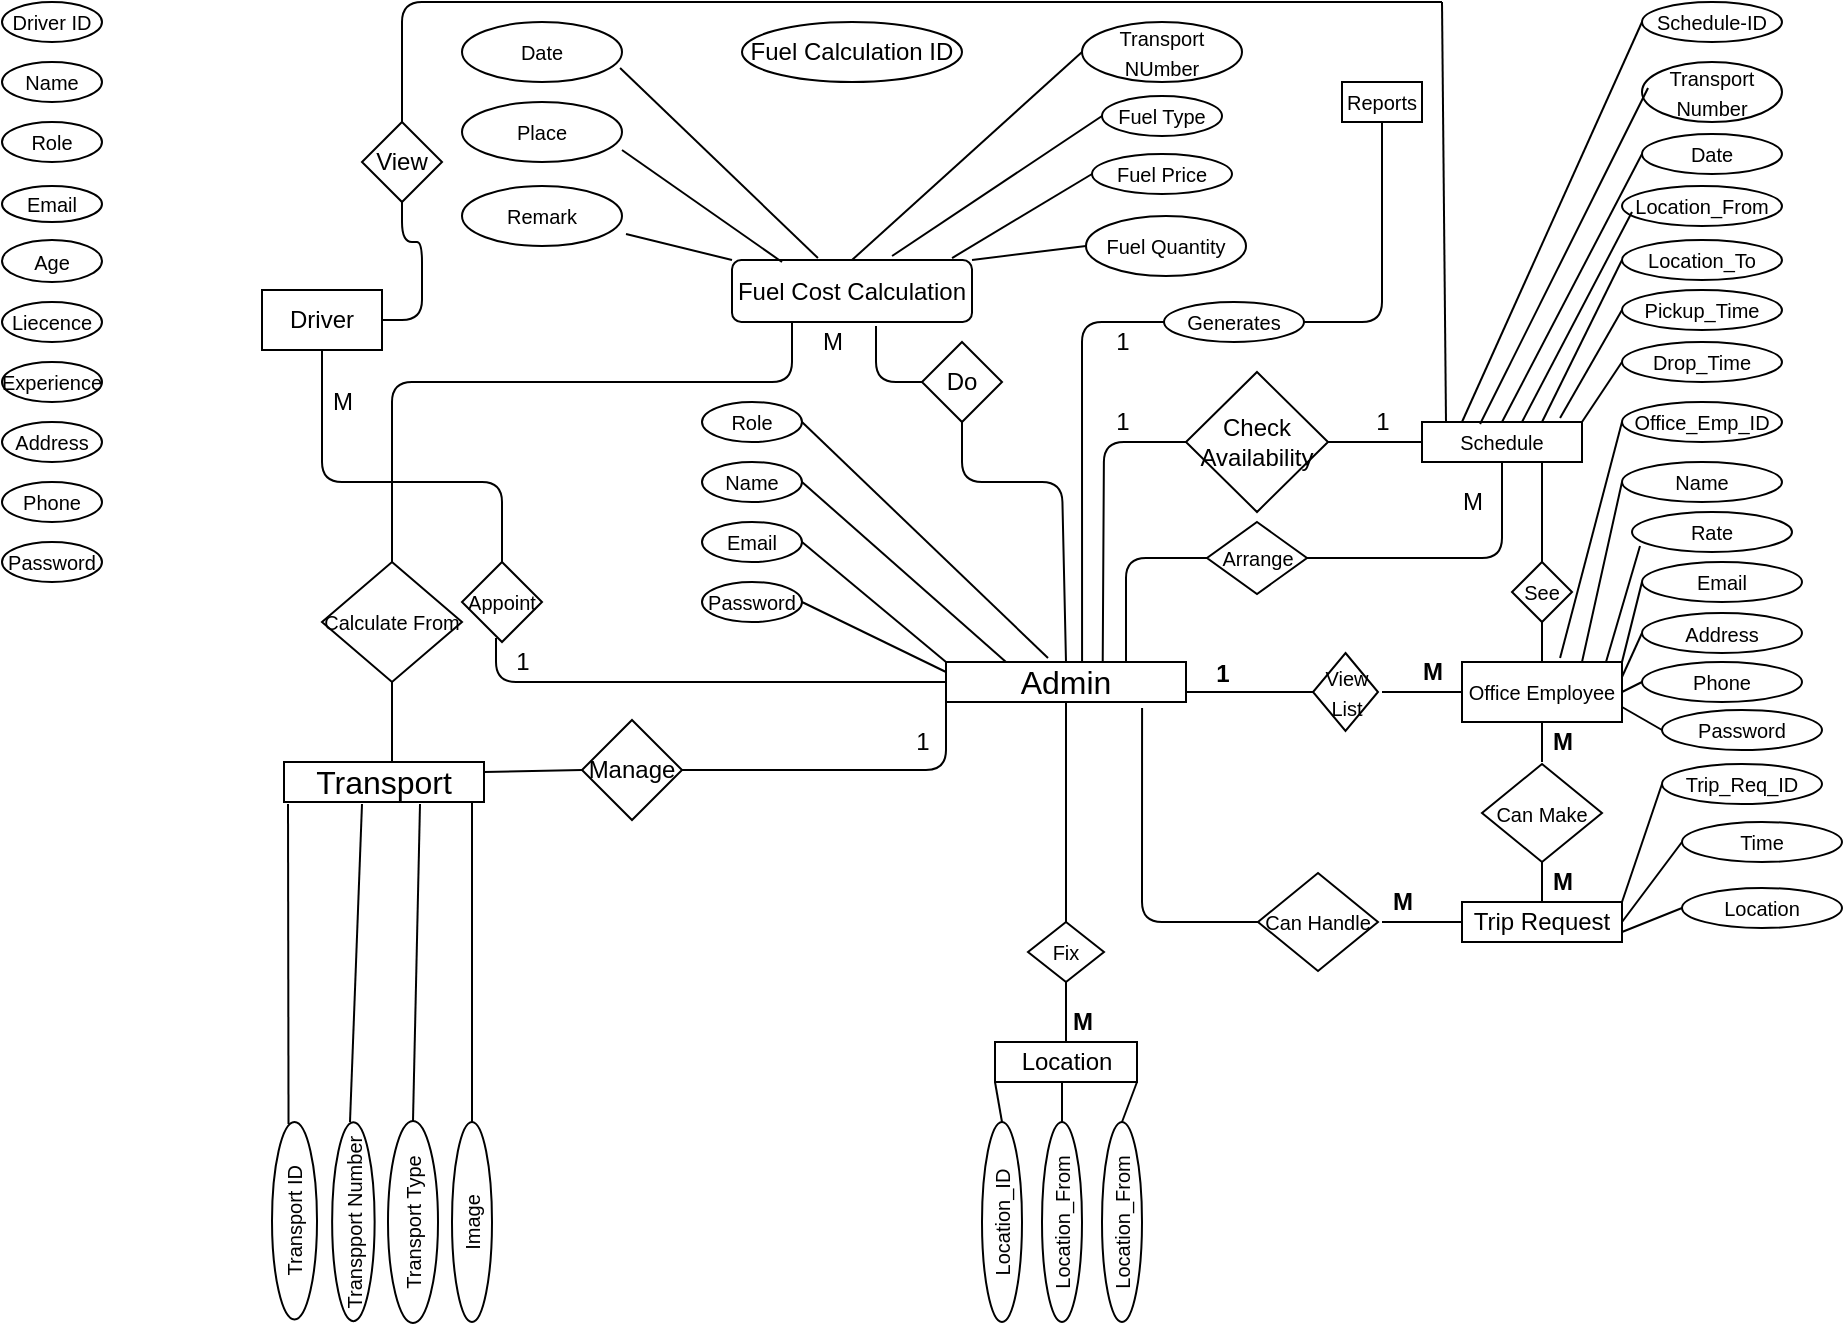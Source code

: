 <mxfile version="15.3.3" type="github">
  <diagram id="WUtvsR8JQNHbGCfWxzJ2" name="Page-1">
    <mxGraphModel dx="868" dy="393" grid="1" gridSize="10" guides="1" tooltips="1" connect="1" arrows="1" fold="1" page="1" pageScale="1" pageWidth="1169" pageHeight="827" math="0" shadow="0">
      <root>
        <mxCell id="0" />
        <mxCell id="1" parent="0" />
        <mxCell id="knASVPoed2hm8nHkAF8M-1" value="" style="endArrow=none;html=1;startSize=14;endSize=14;sourcePerimeterSpacing=8;targetPerimeterSpacing=8;exitX=0.5;exitY=0;exitDx=0;exitDy=0;" edge="1" parent="1" source="knASVPoed2hm8nHkAF8M-6">
          <mxGeometry width="50" height="50" relative="1" as="geometry">
            <mxPoint x="270" y="40" as="sourcePoint" />
            <mxPoint x="790" y="40" as="targetPoint" />
            <Array as="points">
              <mxPoint x="270" y="40" />
            </Array>
          </mxGeometry>
        </mxCell>
        <mxCell id="knASVPoed2hm8nHkAF8M-6" value="View" style="rhombus;whiteSpace=wrap;html=1;hachureGap=4;pointerEvents=0;" vertex="1" parent="1">
          <mxGeometry x="250" y="100" width="40" height="40" as="geometry" />
        </mxCell>
        <mxCell id="knASVPoed2hm8nHkAF8M-9" value="Driver" style="rounded=0;whiteSpace=wrap;html=1;hachureGap=4;pointerEvents=0;" vertex="1" parent="1">
          <mxGeometry x="200" y="184" width="60" height="30" as="geometry" />
        </mxCell>
        <mxCell id="knASVPoed2hm8nHkAF8M-11" value="&lt;font style=&quot;font-size: 10px&quot;&gt;Driver ID&lt;/font&gt;" style="ellipse;whiteSpace=wrap;html=1;hachureGap=4;pointerEvents=0;" vertex="1" parent="1">
          <mxGeometry x="70" y="40" width="50" height="20" as="geometry" />
        </mxCell>
        <mxCell id="knASVPoed2hm8nHkAF8M-12" value="&lt;font style=&quot;font-size: 10px&quot;&gt;Name&lt;/font&gt;" style="ellipse;whiteSpace=wrap;html=1;hachureGap=4;pointerEvents=0;" vertex="1" parent="1">
          <mxGeometry x="70" y="70" width="50" height="20" as="geometry" />
        </mxCell>
        <mxCell id="knASVPoed2hm8nHkAF8M-13" value="&lt;font style=&quot;font-size: 10px&quot;&gt;Role&lt;/font&gt;" style="ellipse;whiteSpace=wrap;html=1;hachureGap=4;pointerEvents=0;" vertex="1" parent="1">
          <mxGeometry x="420" y="240" width="50" height="20" as="geometry" />
        </mxCell>
        <mxCell id="knASVPoed2hm8nHkAF8M-14" value="&lt;font style=&quot;font-size: 10px&quot;&gt;Age&lt;/font&gt;" style="ellipse;whiteSpace=wrap;html=1;hachureGap=4;pointerEvents=0;" vertex="1" parent="1">
          <mxGeometry x="70" y="159" width="50" height="21" as="geometry" />
        </mxCell>
        <mxCell id="knASVPoed2hm8nHkAF8M-15" value="&lt;font style=&quot;font-size: 10px&quot;&gt;Email&lt;/font&gt;" style="ellipse;whiteSpace=wrap;html=1;hachureGap=4;pointerEvents=0;" vertex="1" parent="1">
          <mxGeometry x="70" y="132" width="50" height="18" as="geometry" />
        </mxCell>
        <mxCell id="knASVPoed2hm8nHkAF8M-16" value="&lt;font style=&quot;font-size: 10px&quot;&gt;Liecence&lt;/font&gt;" style="ellipse;whiteSpace=wrap;html=1;hachureGap=4;pointerEvents=0;" vertex="1" parent="1">
          <mxGeometry x="70" y="190" width="50" height="20" as="geometry" />
        </mxCell>
        <mxCell id="knASVPoed2hm8nHkAF8M-17" value="&lt;font style=&quot;font-size: 10px&quot;&gt;Experience&lt;/font&gt;" style="ellipse;whiteSpace=wrap;html=1;hachureGap=4;pointerEvents=0;" vertex="1" parent="1">
          <mxGeometry x="70" y="220" width="50" height="20" as="geometry" />
        </mxCell>
        <mxCell id="knASVPoed2hm8nHkAF8M-18" value="&lt;font style=&quot;font-size: 10px&quot;&gt;Address&lt;/font&gt;" style="ellipse;whiteSpace=wrap;html=1;hachureGap=4;pointerEvents=0;" vertex="1" parent="1">
          <mxGeometry x="70" y="250" width="50" height="20" as="geometry" />
        </mxCell>
        <mxCell id="knASVPoed2hm8nHkAF8M-19" value="&lt;font style=&quot;font-size: 10px&quot;&gt;Phone&lt;/font&gt;" style="ellipse;whiteSpace=wrap;html=1;hachureGap=4;pointerEvents=0;" vertex="1" parent="1">
          <mxGeometry x="70" y="280" width="50" height="20" as="geometry" />
        </mxCell>
        <mxCell id="knASVPoed2hm8nHkAF8M-20" value="&lt;font style=&quot;font-size: 10px&quot;&gt;Password&lt;/font&gt;" style="ellipse;whiteSpace=wrap;html=1;hachureGap=4;pointerEvents=0;" vertex="1" parent="1">
          <mxGeometry x="70" y="310" width="50" height="20" as="geometry" />
        </mxCell>
        <mxCell id="knASVPoed2hm8nHkAF8M-32" value="&lt;font style=&quot;font-size: 10px&quot;&gt;Appoint&lt;/font&gt;" style="rhombus;whiteSpace=wrap;html=1;hachureGap=4;pointerEvents=0;" vertex="1" parent="1">
          <mxGeometry x="300" y="320" width="40" height="40" as="geometry" />
        </mxCell>
        <mxCell id="knASVPoed2hm8nHkAF8M-34" value="Fuel Cost Calculation" style="rounded=1;whiteSpace=wrap;html=1;hachureGap=4;pointerEvents=0;" vertex="1" parent="1">
          <mxGeometry x="435" y="169" width="120" height="31" as="geometry" />
        </mxCell>
        <mxCell id="knASVPoed2hm8nHkAF8M-37" value="M" style="text;html=1;align=center;verticalAlign=middle;resizable=0;points=[];autosize=1;strokeColor=none;fillColor=none;" vertex="1" parent="1">
          <mxGeometry x="225" y="230" width="30" height="20" as="geometry" />
        </mxCell>
        <mxCell id="knASVPoed2hm8nHkAF8M-41" value="&lt;font style=&quot;font-size: 10px&quot;&gt;Fuel Type&lt;/font&gt;" style="ellipse;whiteSpace=wrap;html=1;hachureGap=4;pointerEvents=0;" vertex="1" parent="1">
          <mxGeometry x="620" y="87" width="60" height="20" as="geometry" />
        </mxCell>
        <mxCell id="knASVPoed2hm8nHkAF8M-42" value="&lt;font style=&quot;font-size: 10px&quot;&gt;Transport NUmber&lt;/font&gt;" style="ellipse;whiteSpace=wrap;html=1;hachureGap=4;pointerEvents=0;" vertex="1" parent="1">
          <mxGeometry x="610" y="50" width="80" height="30" as="geometry" />
        </mxCell>
        <mxCell id="knASVPoed2hm8nHkAF8M-46" value="Fuel Calculation ID" style="ellipse;whiteSpace=wrap;html=1;hachureGap=4;pointerEvents=0;" vertex="1" parent="1">
          <mxGeometry x="440" y="50" width="110" height="30" as="geometry" />
        </mxCell>
        <mxCell id="knASVPoed2hm8nHkAF8M-39" value="&lt;font style=&quot;font-size: 10px&quot;&gt;Fuel Quantity&lt;/font&gt;" style="ellipse;whiteSpace=wrap;html=1;hachureGap=4;pointerEvents=0;" vertex="1" parent="1">
          <mxGeometry x="612" y="147" width="80" height="30" as="geometry" />
        </mxCell>
        <mxCell id="knASVPoed2hm8nHkAF8M-40" value="&lt;font style=&quot;font-size: 10px&quot;&gt;Fuel Price&lt;/font&gt;" style="ellipse;whiteSpace=wrap;html=1;hachureGap=4;pointerEvents=0;" vertex="1" parent="1">
          <mxGeometry x="615" y="116" width="70" height="20" as="geometry" />
        </mxCell>
        <mxCell id="knASVPoed2hm8nHkAF8M-53" value="&lt;font style=&quot;font-size: 10px&quot;&gt;Date&lt;/font&gt;" style="ellipse;whiteSpace=wrap;html=1;hachureGap=4;pointerEvents=0;" vertex="1" parent="1">
          <mxGeometry x="300" y="50" width="80" height="30" as="geometry" />
        </mxCell>
        <mxCell id="knASVPoed2hm8nHkAF8M-54" value="&lt;font style=&quot;font-size: 10px&quot;&gt;Place&lt;/font&gt;" style="ellipse;whiteSpace=wrap;html=1;hachureGap=4;pointerEvents=0;" vertex="1" parent="1">
          <mxGeometry x="300" y="90" width="80" height="30" as="geometry" />
        </mxCell>
        <mxCell id="knASVPoed2hm8nHkAF8M-55" value="&lt;font style=&quot;font-size: 10px&quot;&gt;Remark&lt;/font&gt;" style="ellipse;whiteSpace=wrap;html=1;hachureGap=4;pointerEvents=0;" vertex="1" parent="1">
          <mxGeometry x="300" y="132" width="80" height="30" as="geometry" />
        </mxCell>
        <mxCell id="knASVPoed2hm8nHkAF8M-60" value="&lt;font style=&quot;font-size: 10px&quot;&gt;Calculate From&lt;/font&gt;" style="rhombus;whiteSpace=wrap;html=1;hachureGap=4;pointerEvents=0;" vertex="1" parent="1">
          <mxGeometry x="230" y="320" width="70" height="60" as="geometry" />
        </mxCell>
        <mxCell id="knASVPoed2hm8nHkAF8M-61" value="&lt;font size=&quot;3&quot;&gt;Transport&lt;/font&gt;" style="rounded=0;whiteSpace=wrap;html=1;hachureGap=4;pointerEvents=0;" vertex="1" parent="1">
          <mxGeometry x="211" y="420" width="100" height="20" as="geometry" />
        </mxCell>
        <mxCell id="knASVPoed2hm8nHkAF8M-69" value="&lt;font style=&quot;font-size: 10px&quot;&gt;Transport ID&lt;/font&gt;" style="ellipse;whiteSpace=wrap;html=1;hachureGap=4;pointerEvents=0;rotation=-90;" vertex="1" parent="1">
          <mxGeometry x="166.88" y="638.13" width="98.75" height="22.5" as="geometry" />
        </mxCell>
        <mxCell id="knASVPoed2hm8nHkAF8M-70" value="&lt;font style=&quot;font-size: 10px&quot;&gt;Transpport Number&lt;/font&gt;" style="ellipse;whiteSpace=wrap;html=1;hachureGap=4;pointerEvents=0;rotation=-90;" vertex="1" parent="1">
          <mxGeometry x="196" y="639.25" width="99.38" height="21.25" as="geometry" />
        </mxCell>
        <mxCell id="knASVPoed2hm8nHkAF8M-72" value="&lt;font style=&quot;font-size: 10px&quot;&gt;Transport Type&lt;/font&gt;" style="ellipse;whiteSpace=wrap;html=1;hachureGap=4;pointerEvents=0;rotation=-90;" vertex="1" parent="1">
          <mxGeometry x="225" y="637.5" width="101" height="25" as="geometry" />
        </mxCell>
        <mxCell id="knASVPoed2hm8nHkAF8M-73" value="&lt;font style=&quot;font-size: 10px&quot;&gt;Image&lt;/font&gt;" style="ellipse;whiteSpace=wrap;html=1;hachureGap=4;pointerEvents=0;rotation=-90;" vertex="1" parent="1">
          <mxGeometry x="255" y="640" width="100" height="20" as="geometry" />
        </mxCell>
        <mxCell id="knASVPoed2hm8nHkAF8M-74" value="M" style="text;html=1;align=center;verticalAlign=middle;resizable=0;points=[];autosize=1;strokeColor=none;fillColor=none;" vertex="1" parent="1">
          <mxGeometry x="470" y="200" width="30" height="20" as="geometry" />
        </mxCell>
        <mxCell id="knASVPoed2hm8nHkAF8M-76" value="Do" style="rhombus;whiteSpace=wrap;html=1;hachureGap=4;pointerEvents=0;" vertex="1" parent="1">
          <mxGeometry x="530" y="210" width="40" height="40" as="geometry" />
        </mxCell>
        <mxCell id="knASVPoed2hm8nHkAF8M-77" value="1" style="text;html=1;align=center;verticalAlign=middle;resizable=0;points=[];autosize=1;strokeColor=none;fillColor=none;" vertex="1" parent="1">
          <mxGeometry x="320" y="360" width="20" height="20" as="geometry" />
        </mxCell>
        <mxCell id="knASVPoed2hm8nHkAF8M-79" value="&lt;font size=&quot;3&quot;&gt;Admin&lt;/font&gt;" style="rounded=0;whiteSpace=wrap;html=1;hachureGap=4;pointerEvents=0;" vertex="1" parent="1">
          <mxGeometry x="542" y="370" width="120" height="20" as="geometry" />
        </mxCell>
        <mxCell id="knASVPoed2hm8nHkAF8M-81" value="&lt;font style=&quot;font-size: 10px&quot;&gt;Name&lt;/font&gt;" style="ellipse;whiteSpace=wrap;html=1;hachureGap=4;pointerEvents=0;" vertex="1" parent="1">
          <mxGeometry x="420" y="270" width="50" height="20" as="geometry" />
        </mxCell>
        <mxCell id="knASVPoed2hm8nHkAF8M-83" value="&lt;font style=&quot;font-size: 10px&quot;&gt;Email&lt;/font&gt;" style="ellipse;whiteSpace=wrap;html=1;hachureGap=4;pointerEvents=0;" vertex="1" parent="1">
          <mxGeometry x="420" y="300" width="50" height="20" as="geometry" />
        </mxCell>
        <mxCell id="knASVPoed2hm8nHkAF8M-85" value="&lt;font style=&quot;font-size: 10px&quot;&gt;Password&lt;/font&gt;" style="ellipse;whiteSpace=wrap;html=1;hachureGap=4;pointerEvents=0;" vertex="1" parent="1">
          <mxGeometry x="420" y="330" width="50" height="20" as="geometry" />
        </mxCell>
        <mxCell id="knASVPoed2hm8nHkAF8M-91" value="Manage" style="rhombus;whiteSpace=wrap;html=1;hachureGap=4;pointerEvents=0;" vertex="1" parent="1">
          <mxGeometry x="360" y="399" width="50" height="50" as="geometry" />
        </mxCell>
        <mxCell id="knASVPoed2hm8nHkAF8M-93" value="1" style="text;html=1;align=center;verticalAlign=middle;resizable=0;points=[];autosize=1;strokeColor=none;fillColor=none;" vertex="1" parent="1">
          <mxGeometry x="520" y="400" width="20" height="20" as="geometry" />
        </mxCell>
        <mxCell id="knASVPoed2hm8nHkAF8M-94" value="&lt;font style=&quot;font-size: 10px&quot;&gt;Reports&lt;/font&gt;" style="rounded=0;whiteSpace=wrap;html=1;hachureGap=4;pointerEvents=0;" vertex="1" parent="1">
          <mxGeometry x="740" y="80" width="40" height="20" as="geometry" />
        </mxCell>
        <mxCell id="knASVPoed2hm8nHkAF8M-96" value="&lt;font style=&quot;font-size: 10px&quot;&gt;Generates&lt;/font&gt;" style="ellipse;whiteSpace=wrap;html=1;hachureGap=4;pointerEvents=0;" vertex="1" parent="1">
          <mxGeometry x="651" y="190" width="70" height="20" as="geometry" />
        </mxCell>
        <mxCell id="knASVPoed2hm8nHkAF8M-98" value="1" style="text;html=1;align=center;verticalAlign=middle;resizable=0;points=[];autosize=1;strokeColor=none;fillColor=none;" vertex="1" parent="1">
          <mxGeometry x="620" y="200" width="20" height="20" as="geometry" />
        </mxCell>
        <mxCell id="knASVPoed2hm8nHkAF8M-100" value="&lt;font style=&quot;font-size: 10px&quot;&gt;Schedule&lt;/font&gt;" style="rounded=0;whiteSpace=wrap;html=1;hachureGap=4;pointerEvents=0;" vertex="1" parent="1">
          <mxGeometry x="780" y="250" width="80" height="20" as="geometry" />
        </mxCell>
        <mxCell id="knASVPoed2hm8nHkAF8M-102" value="1" style="text;html=1;align=center;verticalAlign=middle;resizable=0;points=[];autosize=1;strokeColor=none;fillColor=none;" vertex="1" parent="1">
          <mxGeometry x="750" y="240" width="20" height="20" as="geometry" />
        </mxCell>
        <mxCell id="knASVPoed2hm8nHkAF8M-103" value="Check Availability" style="rhombus;whiteSpace=wrap;html=1;hachureGap=4;pointerEvents=0;" vertex="1" parent="1">
          <mxGeometry x="662" y="225" width="71" height="70" as="geometry" />
        </mxCell>
        <mxCell id="knASVPoed2hm8nHkAF8M-105" value="1" style="text;html=1;align=center;verticalAlign=middle;resizable=0;points=[];autosize=1;strokeColor=none;fillColor=none;" vertex="1" parent="1">
          <mxGeometry x="620" y="240" width="20" height="20" as="geometry" />
        </mxCell>
        <mxCell id="knASVPoed2hm8nHkAF8M-107" value="&lt;font style=&quot;font-size: 10px&quot;&gt;Arrange&lt;/font&gt;" style="rhombus;whiteSpace=wrap;html=1;hachureGap=4;pointerEvents=0;" vertex="1" parent="1">
          <mxGeometry x="672.5" y="300" width="50" height="36" as="geometry" />
        </mxCell>
        <mxCell id="knASVPoed2hm8nHkAF8M-109" value="M" style="text;html=1;align=center;verticalAlign=middle;resizable=0;points=[];autosize=1;strokeColor=none;fillColor=none;" vertex="1" parent="1">
          <mxGeometry x="790" y="280" width="30" height="20" as="geometry" />
        </mxCell>
        <mxCell id="knASVPoed2hm8nHkAF8M-110" value="&lt;font style=&quot;font-size: 10px&quot;&gt;Schedule-ID&lt;/font&gt;" style="ellipse;whiteSpace=wrap;html=1;hachureGap=4;pointerEvents=0;" vertex="1" parent="1">
          <mxGeometry x="890" y="40" width="70" height="20" as="geometry" />
        </mxCell>
        <mxCell id="knASVPoed2hm8nHkAF8M-112" value="" style="endArrow=none;html=1;startSize=14;endSize=14;sourcePerimeterSpacing=8;targetPerimeterSpacing=8;exitX=0.25;exitY=0;exitDx=0;exitDy=0;entryX=0;entryY=0.5;entryDx=0;entryDy=0;" edge="1" parent="1" source="knASVPoed2hm8nHkAF8M-100" target="knASVPoed2hm8nHkAF8M-110">
          <mxGeometry width="50" height="50" relative="1" as="geometry">
            <mxPoint x="770" y="200" as="sourcePoint" />
            <mxPoint x="880" y="50" as="targetPoint" />
          </mxGeometry>
        </mxCell>
        <mxCell id="knASVPoed2hm8nHkAF8M-113" value="&lt;font style=&quot;font-size: 10px&quot;&gt;Transport Number&lt;/font&gt;" style="ellipse;whiteSpace=wrap;html=1;hachureGap=4;pointerEvents=0;" vertex="1" parent="1">
          <mxGeometry x="890" y="70" width="70" height="30" as="geometry" />
        </mxCell>
        <mxCell id="knASVPoed2hm8nHkAF8M-114" value="" style="endArrow=none;html=1;startSize=14;endSize=14;sourcePerimeterSpacing=8;targetPerimeterSpacing=8;exitX=0.363;exitY=0.05;exitDx=0;exitDy=0;entryX=0.043;entryY=0.5;entryDx=0;entryDy=0;entryPerimeter=0;exitPerimeter=0;" edge="1" parent="1" source="knASVPoed2hm8nHkAF8M-100">
          <mxGeometry width="50" height="50" relative="1" as="geometry">
            <mxPoint x="810" y="245" as="sourcePoint" />
            <mxPoint x="893.01" y="83" as="targetPoint" />
          </mxGeometry>
        </mxCell>
        <mxCell id="knASVPoed2hm8nHkAF8M-115" value="&lt;font style=&quot;font-size: 10px&quot;&gt;Date&lt;/font&gt;" style="ellipse;whiteSpace=wrap;html=1;hachureGap=4;pointerEvents=0;" vertex="1" parent="1">
          <mxGeometry x="890" y="106" width="70" height="20" as="geometry" />
        </mxCell>
        <mxCell id="knASVPoed2hm8nHkAF8M-116" value="" style="endArrow=none;html=1;startSize=14;endSize=14;sourcePerimeterSpacing=8;targetPerimeterSpacing=8;exitX=0.5;exitY=0;exitDx=0;exitDy=0;entryX=0;entryY=0.5;entryDx=0;entryDy=0;" edge="1" parent="1" source="knASVPoed2hm8nHkAF8M-100" target="knASVPoed2hm8nHkAF8M-115">
          <mxGeometry width="50" height="50" relative="1" as="geometry">
            <mxPoint x="770" y="200" as="sourcePoint" />
            <mxPoint x="820" y="150" as="targetPoint" />
          </mxGeometry>
        </mxCell>
        <mxCell id="knASVPoed2hm8nHkAF8M-117" value="&lt;font style=&quot;font-size: 10px&quot;&gt;Location_From&lt;/font&gt;" style="ellipse;whiteSpace=wrap;html=1;hachureGap=4;pointerEvents=0;" vertex="1" parent="1">
          <mxGeometry x="880" y="132" width="80" height="20" as="geometry" />
        </mxCell>
        <mxCell id="knASVPoed2hm8nHkAF8M-118" value="" style="endArrow=none;html=1;startSize=14;endSize=14;sourcePerimeterSpacing=8;targetPerimeterSpacing=8;" edge="1" parent="1">
          <mxGeometry width="50" height="50" relative="1" as="geometry">
            <mxPoint x="830" y="250" as="sourcePoint" />
            <mxPoint x="885" y="145" as="targetPoint" />
          </mxGeometry>
        </mxCell>
        <mxCell id="knASVPoed2hm8nHkAF8M-119" value="&lt;font style=&quot;font-size: 10px&quot;&gt;Location_To&lt;/font&gt;" style="ellipse;whiteSpace=wrap;html=1;hachureGap=4;pointerEvents=0;" vertex="1" parent="1">
          <mxGeometry x="880" y="159" width="80" height="20" as="geometry" />
        </mxCell>
        <mxCell id="knASVPoed2hm8nHkAF8M-120" value="" style="endArrow=none;html=1;startSize=14;endSize=14;sourcePerimeterSpacing=8;targetPerimeterSpacing=8;exitX=0.75;exitY=0;exitDx=0;exitDy=0;entryX=0;entryY=0.5;entryDx=0;entryDy=0;entryPerimeter=0;" edge="1" parent="1" source="knASVPoed2hm8nHkAF8M-100" target="knASVPoed2hm8nHkAF8M-119">
          <mxGeometry width="50" height="50" relative="1" as="geometry">
            <mxPoint x="770" y="200" as="sourcePoint" />
            <mxPoint x="820" y="150" as="targetPoint" />
          </mxGeometry>
        </mxCell>
        <mxCell id="knASVPoed2hm8nHkAF8M-121" value="&lt;font style=&quot;font-size: 10px&quot;&gt;Pickup_Time&lt;/font&gt;" style="ellipse;whiteSpace=wrap;html=1;hachureGap=4;pointerEvents=0;" vertex="1" parent="1">
          <mxGeometry x="880" y="184" width="80" height="20" as="geometry" />
        </mxCell>
        <mxCell id="knASVPoed2hm8nHkAF8M-122" value="" style="endArrow=none;html=1;startSize=14;endSize=14;sourcePerimeterSpacing=8;targetPerimeterSpacing=8;exitX=0.863;exitY=-0.1;exitDx=0;exitDy=0;exitPerimeter=0;entryX=0;entryY=0.5;entryDx=0;entryDy=0;" edge="1" parent="1" source="knASVPoed2hm8nHkAF8M-100" target="knASVPoed2hm8nHkAF8M-121">
          <mxGeometry width="50" height="50" relative="1" as="geometry">
            <mxPoint x="770" y="200" as="sourcePoint" />
            <mxPoint x="820" y="150" as="targetPoint" />
          </mxGeometry>
        </mxCell>
        <mxCell id="knASVPoed2hm8nHkAF8M-123" value="&lt;font style=&quot;font-size: 10px&quot;&gt;Drop_Time&lt;/font&gt;" style="ellipse;whiteSpace=wrap;html=1;hachureGap=4;pointerEvents=0;" vertex="1" parent="1">
          <mxGeometry x="880" y="210" width="80" height="20" as="geometry" />
        </mxCell>
        <mxCell id="knASVPoed2hm8nHkAF8M-124" value="" style="endArrow=none;html=1;startSize=14;endSize=14;sourcePerimeterSpacing=8;targetPerimeterSpacing=8;exitX=1;exitY=0;exitDx=0;exitDy=0;entryX=0;entryY=0.5;entryDx=0;entryDy=0;" edge="1" parent="1" source="knASVPoed2hm8nHkAF8M-100" target="knASVPoed2hm8nHkAF8M-123">
          <mxGeometry width="50" height="50" relative="1" as="geometry">
            <mxPoint x="770" y="200" as="sourcePoint" />
            <mxPoint x="820" y="150" as="targetPoint" />
          </mxGeometry>
        </mxCell>
        <mxCell id="knASVPoed2hm8nHkAF8M-125" value="" style="endArrow=none;html=1;startSize=14;endSize=14;sourcePerimeterSpacing=8;targetPerimeterSpacing=8;entryX=0.75;entryY=1;entryDx=0;entryDy=0;" edge="1" parent="1" target="knASVPoed2hm8nHkAF8M-100">
          <mxGeometry width="50" height="50" relative="1" as="geometry">
            <mxPoint x="840" y="320" as="sourcePoint" />
            <mxPoint x="820" y="350" as="targetPoint" />
          </mxGeometry>
        </mxCell>
        <mxCell id="knASVPoed2hm8nHkAF8M-126" value="&lt;font style=&quot;font-size: 10px&quot;&gt;See&lt;/font&gt;" style="rhombus;whiteSpace=wrap;html=1;hachureGap=4;pointerEvents=0;" vertex="1" parent="1">
          <mxGeometry x="825" y="320" width="30" height="30" as="geometry" />
        </mxCell>
        <mxCell id="knASVPoed2hm8nHkAF8M-127" value="" style="endArrow=none;html=1;startSize=14;endSize=14;sourcePerimeterSpacing=8;targetPerimeterSpacing=8;exitX=0.5;exitY=1;exitDx=0;exitDy=0;entryX=0.5;entryY=0;entryDx=0;entryDy=0;entryPerimeter=0;" edge="1" parent="1" source="knASVPoed2hm8nHkAF8M-126" target="knASVPoed2hm8nHkAF8M-128">
          <mxGeometry width="50" height="50" relative="1" as="geometry">
            <mxPoint x="860" y="430" as="sourcePoint" />
            <mxPoint x="840" y="370" as="targetPoint" />
          </mxGeometry>
        </mxCell>
        <mxCell id="knASVPoed2hm8nHkAF8M-128" value="&lt;font style=&quot;font-size: 10px&quot;&gt;Office Employee&lt;/font&gt;" style="rounded=0;whiteSpace=wrap;html=1;hachureGap=4;pointerEvents=0;" vertex="1" parent="1">
          <mxGeometry x="800" y="370" width="80" height="30" as="geometry" />
        </mxCell>
        <mxCell id="knASVPoed2hm8nHkAF8M-129" value="" style="endArrow=none;html=1;startSize=14;endSize=14;sourcePerimeterSpacing=8;targetPerimeterSpacing=8;exitX=0;exitY=0.5;exitDx=0;exitDy=0;" edge="1" parent="1" source="knASVPoed2hm8nHkAF8M-128">
          <mxGeometry width="50" height="50" relative="1" as="geometry">
            <mxPoint x="860" y="430" as="sourcePoint" />
            <mxPoint x="760" y="385" as="targetPoint" />
          </mxGeometry>
        </mxCell>
        <mxCell id="knASVPoed2hm8nHkAF8M-130" value="&lt;font style=&quot;font-size: 10px&quot;&gt;View List&lt;/font&gt;" style="rhombus;whiteSpace=wrap;html=1;hachureGap=4;pointerEvents=0;" vertex="1" parent="1">
          <mxGeometry x="725.5" y="365.5" width="32.5" height="39" as="geometry" />
        </mxCell>
        <mxCell id="knASVPoed2hm8nHkAF8M-131" value="" style="endArrow=none;html=1;startSize=14;endSize=14;sourcePerimeterSpacing=8;targetPerimeterSpacing=8;exitX=0;exitY=0.5;exitDx=0;exitDy=0;entryX=1;entryY=0.75;entryDx=0;entryDy=0;" edge="1" parent="1" source="knASVPoed2hm8nHkAF8M-130" target="knASVPoed2hm8nHkAF8M-79">
          <mxGeometry width="50" height="50" relative="1" as="geometry">
            <mxPoint x="860" y="420" as="sourcePoint" />
            <mxPoint x="910" y="370" as="targetPoint" />
          </mxGeometry>
        </mxCell>
        <mxCell id="knASVPoed2hm8nHkAF8M-132" value="&lt;b&gt;M&lt;/b&gt;" style="text;html=1;align=center;verticalAlign=middle;resizable=0;points=[];autosize=1;strokeColor=none;fillColor=none;" vertex="1" parent="1">
          <mxGeometry x="770" y="365" width="30" height="20" as="geometry" />
        </mxCell>
        <mxCell id="knASVPoed2hm8nHkAF8M-133" value="&lt;b&gt;1&lt;/b&gt;" style="text;html=1;align=center;verticalAlign=middle;resizable=0;points=[];autosize=1;strokeColor=none;fillColor=none;" vertex="1" parent="1">
          <mxGeometry x="670" y="365.5" width="20" height="20" as="geometry" />
        </mxCell>
        <mxCell id="knASVPoed2hm8nHkAF8M-134" value="&lt;font style=&quot;font-size: 10px&quot;&gt;Office_Emp_ID&lt;/font&gt;" style="ellipse;whiteSpace=wrap;html=1;hachureGap=4;pointerEvents=0;" vertex="1" parent="1">
          <mxGeometry x="880" y="240" width="80" height="20" as="geometry" />
        </mxCell>
        <mxCell id="knASVPoed2hm8nHkAF8M-135" value="" style="endArrow=none;html=1;startSize=14;endSize=14;sourcePerimeterSpacing=8;targetPerimeterSpacing=8;exitX=0.613;exitY=-0.067;exitDx=0;exitDy=0;exitPerimeter=0;entryX=0;entryY=0.5;entryDx=0;entryDy=0;" edge="1" parent="1" source="knASVPoed2hm8nHkAF8M-128" target="knASVPoed2hm8nHkAF8M-134">
          <mxGeometry width="50" height="50" relative="1" as="geometry">
            <mxPoint x="940" y="320" as="sourcePoint" />
            <mxPoint x="990" y="270" as="targetPoint" />
          </mxGeometry>
        </mxCell>
        <mxCell id="knASVPoed2hm8nHkAF8M-136" value="&lt;font style=&quot;font-size: 10px&quot;&gt;Name&lt;/font&gt;" style="ellipse;whiteSpace=wrap;html=1;hachureGap=4;pointerEvents=0;" vertex="1" parent="1">
          <mxGeometry x="880" y="270" width="80" height="20" as="geometry" />
        </mxCell>
        <mxCell id="knASVPoed2hm8nHkAF8M-137" value="" style="endArrow=none;html=1;startSize=14;endSize=14;sourcePerimeterSpacing=8;targetPerimeterSpacing=8;entryX=0;entryY=0.5;entryDx=0;entryDy=0;exitX=0.75;exitY=0;exitDx=0;exitDy=0;" edge="1" parent="1" source="knASVPoed2hm8nHkAF8M-128" target="knASVPoed2hm8nHkAF8M-136">
          <mxGeometry width="50" height="50" relative="1" as="geometry">
            <mxPoint x="650" y="320" as="sourcePoint" />
            <mxPoint x="700" y="270" as="targetPoint" />
          </mxGeometry>
        </mxCell>
        <mxCell id="knASVPoed2hm8nHkAF8M-138" value="&lt;font style=&quot;font-size: 10px&quot;&gt;Rate&lt;/font&gt;" style="ellipse;whiteSpace=wrap;html=1;hachureGap=4;pointerEvents=0;" vertex="1" parent="1">
          <mxGeometry x="885" y="295" width="80" height="20" as="geometry" />
        </mxCell>
        <mxCell id="knASVPoed2hm8nHkAF8M-139" value="" style="endArrow=none;html=1;startSize=14;endSize=14;sourcePerimeterSpacing=8;targetPerimeterSpacing=8;exitX=0.9;exitY=0;exitDx=0;exitDy=0;exitPerimeter=0;entryX=0.05;entryY=0.85;entryDx=0;entryDy=0;entryPerimeter=0;" edge="1" parent="1" source="knASVPoed2hm8nHkAF8M-128" target="knASVPoed2hm8nHkAF8M-138">
          <mxGeometry width="50" height="50" relative="1" as="geometry">
            <mxPoint x="650" y="320" as="sourcePoint" />
            <mxPoint x="890" y="330" as="targetPoint" />
          </mxGeometry>
        </mxCell>
        <mxCell id="knASVPoed2hm8nHkAF8M-140" value="&lt;span style=&quot;font-size: 10px&quot;&gt;Email&lt;/span&gt;" style="ellipse;whiteSpace=wrap;html=1;hachureGap=4;pointerEvents=0;" vertex="1" parent="1">
          <mxGeometry x="890" y="320" width="80" height="20" as="geometry" />
        </mxCell>
        <mxCell id="knASVPoed2hm8nHkAF8M-141" value="" style="endArrow=none;html=1;startSize=14;endSize=14;sourcePerimeterSpacing=8;targetPerimeterSpacing=8;exitX=1;exitY=0;exitDx=0;exitDy=0;exitPerimeter=0;entryX=0;entryY=0.5;entryDx=0;entryDy=0;" edge="1" parent="1" source="knASVPoed2hm8nHkAF8M-128" target="knASVPoed2hm8nHkAF8M-140">
          <mxGeometry width="50" height="50" relative="1" as="geometry">
            <mxPoint x="650" y="320" as="sourcePoint" />
            <mxPoint x="700" y="270" as="targetPoint" />
          </mxGeometry>
        </mxCell>
        <mxCell id="knASVPoed2hm8nHkAF8M-142" value="&lt;span style=&quot;font-size: 10px&quot;&gt;Address&lt;/span&gt;" style="ellipse;whiteSpace=wrap;html=1;hachureGap=4;pointerEvents=0;" vertex="1" parent="1">
          <mxGeometry x="890" y="345.5" width="80" height="20" as="geometry" />
        </mxCell>
        <mxCell id="knASVPoed2hm8nHkAF8M-143" value="" style="endArrow=none;html=1;startSize=14;endSize=14;sourcePerimeterSpacing=8;targetPerimeterSpacing=8;exitX=1;exitY=0.25;exitDx=0;exitDy=0;entryX=0;entryY=0.5;entryDx=0;entryDy=0;" edge="1" parent="1" source="knASVPoed2hm8nHkAF8M-128" target="knASVPoed2hm8nHkAF8M-142">
          <mxGeometry width="50" height="50" relative="1" as="geometry">
            <mxPoint x="650" y="320" as="sourcePoint" />
            <mxPoint x="700" y="270" as="targetPoint" />
          </mxGeometry>
        </mxCell>
        <mxCell id="knASVPoed2hm8nHkAF8M-144" value="&lt;span style=&quot;font-size: 10px&quot;&gt;Phone&lt;/span&gt;" style="ellipse;whiteSpace=wrap;html=1;hachureGap=4;pointerEvents=0;" vertex="1" parent="1">
          <mxGeometry x="890" y="370" width="80" height="20" as="geometry" />
        </mxCell>
        <mxCell id="knASVPoed2hm8nHkAF8M-145" value="" style="endArrow=none;html=1;startSize=14;endSize=14;sourcePerimeterSpacing=8;targetPerimeterSpacing=8;exitX=1;exitY=0.5;exitDx=0;exitDy=0;entryX=0;entryY=0.5;entryDx=0;entryDy=0;" edge="1" parent="1" source="knASVPoed2hm8nHkAF8M-128" target="knASVPoed2hm8nHkAF8M-144">
          <mxGeometry width="50" height="50" relative="1" as="geometry">
            <mxPoint x="650" y="320" as="sourcePoint" />
            <mxPoint x="700" y="270" as="targetPoint" />
          </mxGeometry>
        </mxCell>
        <mxCell id="knASVPoed2hm8nHkAF8M-146" value="&lt;span style=&quot;font-size: 10px&quot;&gt;Password&lt;/span&gt;" style="ellipse;whiteSpace=wrap;html=1;hachureGap=4;pointerEvents=0;" vertex="1" parent="1">
          <mxGeometry x="900" y="394" width="80" height="20" as="geometry" />
        </mxCell>
        <mxCell id="knASVPoed2hm8nHkAF8M-147" value="" style="endArrow=none;html=1;startSize=14;endSize=14;sourcePerimeterSpacing=8;targetPerimeterSpacing=8;exitX=1;exitY=0.75;exitDx=0;exitDy=0;entryX=0;entryY=0.5;entryDx=0;entryDy=0;" edge="1" parent="1" source="knASVPoed2hm8nHkAF8M-128" target="knASVPoed2hm8nHkAF8M-146">
          <mxGeometry width="50" height="50" relative="1" as="geometry">
            <mxPoint x="650" y="320" as="sourcePoint" />
            <mxPoint x="700" y="270" as="targetPoint" />
          </mxGeometry>
        </mxCell>
        <mxCell id="knASVPoed2hm8nHkAF8M-148" value="" style="endArrow=none;html=1;startSize=14;endSize=14;sourcePerimeterSpacing=8;targetPerimeterSpacing=8;entryX=0.5;entryY=1;entryDx=0;entryDy=0;" edge="1" parent="1" target="knASVPoed2hm8nHkAF8M-128">
          <mxGeometry width="50" height="50" relative="1" as="geometry">
            <mxPoint x="840" y="420" as="sourcePoint" />
            <mxPoint x="700" y="470" as="targetPoint" />
          </mxGeometry>
        </mxCell>
        <mxCell id="knASVPoed2hm8nHkAF8M-149" value="&lt;font style=&quot;font-size: 10px&quot;&gt;Can Make&lt;/font&gt;" style="rhombus;whiteSpace=wrap;html=1;hachureGap=4;pointerEvents=0;" vertex="1" parent="1">
          <mxGeometry x="810" y="421" width="60" height="49" as="geometry" />
        </mxCell>
        <mxCell id="knASVPoed2hm8nHkAF8M-150" value="" style="endArrow=none;html=1;startSize=14;endSize=14;sourcePerimeterSpacing=8;targetPerimeterSpacing=8;entryX=0.5;entryY=1;entryDx=0;entryDy=0;" edge="1" parent="1" target="knASVPoed2hm8nHkAF8M-149">
          <mxGeometry width="50" height="50" relative="1" as="geometry">
            <mxPoint x="840" y="490" as="sourcePoint" />
            <mxPoint x="700" y="470" as="targetPoint" />
          </mxGeometry>
        </mxCell>
        <mxCell id="knASVPoed2hm8nHkAF8M-151" value="Trip Request" style="rounded=0;whiteSpace=wrap;html=1;hachureGap=4;pointerEvents=0;" vertex="1" parent="1">
          <mxGeometry x="800" y="490" width="80" height="20" as="geometry" />
        </mxCell>
        <mxCell id="knASVPoed2hm8nHkAF8M-152" value="&lt;b&gt;M&lt;/b&gt;" style="text;html=1;align=center;verticalAlign=middle;resizable=0;points=[];autosize=1;strokeColor=none;fillColor=none;" vertex="1" parent="1">
          <mxGeometry x="835" y="400" width="30" height="20" as="geometry" />
        </mxCell>
        <mxCell id="knASVPoed2hm8nHkAF8M-154" value="&lt;b&gt;M&lt;/b&gt;" style="text;html=1;align=center;verticalAlign=middle;resizable=0;points=[];autosize=1;strokeColor=none;fillColor=none;" vertex="1" parent="1">
          <mxGeometry x="835" y="470" width="30" height="20" as="geometry" />
        </mxCell>
        <mxCell id="knASVPoed2hm8nHkAF8M-155" value="&lt;font style=&quot;font-size: 10px&quot;&gt;Trip_Req_ID&lt;/font&gt;" style="ellipse;whiteSpace=wrap;html=1;hachureGap=4;pointerEvents=0;" vertex="1" parent="1">
          <mxGeometry x="900" y="421" width="80" height="20" as="geometry" />
        </mxCell>
        <mxCell id="knASVPoed2hm8nHkAF8M-156" value="" style="endArrow=none;html=1;startSize=14;endSize=14;sourcePerimeterSpacing=8;targetPerimeterSpacing=8;exitX=1;exitY=0;exitDx=0;exitDy=0;entryX=0;entryY=0.5;entryDx=0;entryDy=0;" edge="1" parent="1" source="knASVPoed2hm8nHkAF8M-151" target="knASVPoed2hm8nHkAF8M-155">
          <mxGeometry width="50" height="50" relative="1" as="geometry">
            <mxPoint x="650" y="420" as="sourcePoint" />
            <mxPoint x="700" y="370" as="targetPoint" />
          </mxGeometry>
        </mxCell>
        <mxCell id="knASVPoed2hm8nHkAF8M-157" value="&lt;font style=&quot;font-size: 10px&quot;&gt;Time&lt;/font&gt;" style="ellipse;whiteSpace=wrap;html=1;hachureGap=4;pointerEvents=0;" vertex="1" parent="1">
          <mxGeometry x="910" y="450" width="80" height="20" as="geometry" />
        </mxCell>
        <mxCell id="knASVPoed2hm8nHkAF8M-158" value="" style="endArrow=none;html=1;startSize=14;endSize=14;sourcePerimeterSpacing=8;targetPerimeterSpacing=8;exitX=1;exitY=0.5;exitDx=0;exitDy=0;entryX=0;entryY=0.5;entryDx=0;entryDy=0;" edge="1" parent="1" source="knASVPoed2hm8nHkAF8M-151" target="knASVPoed2hm8nHkAF8M-157">
          <mxGeometry width="50" height="50" relative="1" as="geometry">
            <mxPoint x="650" y="420" as="sourcePoint" />
            <mxPoint x="700" y="370" as="targetPoint" />
          </mxGeometry>
        </mxCell>
        <mxCell id="knASVPoed2hm8nHkAF8M-159" value="&lt;font style=&quot;font-size: 10px&quot;&gt;Location&lt;/font&gt;" style="ellipse;whiteSpace=wrap;html=1;hachureGap=4;pointerEvents=0;" vertex="1" parent="1">
          <mxGeometry x="910" y="483" width="80" height="20" as="geometry" />
        </mxCell>
        <mxCell id="knASVPoed2hm8nHkAF8M-160" value="" style="endArrow=none;html=1;startSize=14;endSize=14;sourcePerimeterSpacing=8;targetPerimeterSpacing=8;exitX=1;exitY=0.75;exitDx=0;exitDy=0;entryX=0;entryY=0.5;entryDx=0;entryDy=0;" edge="1" parent="1" source="knASVPoed2hm8nHkAF8M-151" target="knASVPoed2hm8nHkAF8M-159">
          <mxGeometry width="50" height="50" relative="1" as="geometry">
            <mxPoint x="650" y="420" as="sourcePoint" />
            <mxPoint x="700" y="370" as="targetPoint" />
          </mxGeometry>
        </mxCell>
        <mxCell id="knASVPoed2hm8nHkAF8M-161" value="" style="endArrow=none;html=1;startSize=14;endSize=14;sourcePerimeterSpacing=8;targetPerimeterSpacing=8;entryX=0;entryY=0.5;entryDx=0;entryDy=0;" edge="1" parent="1" target="knASVPoed2hm8nHkAF8M-151">
          <mxGeometry width="50" height="50" relative="1" as="geometry">
            <mxPoint x="760" y="500" as="sourcePoint" />
            <mxPoint x="700" y="470" as="targetPoint" />
          </mxGeometry>
        </mxCell>
        <mxCell id="knASVPoed2hm8nHkAF8M-162" value="&lt;font style=&quot;font-size: 10px&quot;&gt;Can Handle&lt;/font&gt;" style="rhombus;whiteSpace=wrap;html=1;hachureGap=4;pointerEvents=0;" vertex="1" parent="1">
          <mxGeometry x="698" y="475.5" width="60" height="49" as="geometry" />
        </mxCell>
        <mxCell id="knASVPoed2hm8nHkAF8M-163" value="" style="endArrow=none;html=1;startSize=14;endSize=14;sourcePerimeterSpacing=8;targetPerimeterSpacing=8;exitX=0;exitY=0.5;exitDx=0;exitDy=0;entryX=0.817;entryY=1.15;entryDx=0;entryDy=0;entryPerimeter=0;" edge="1" parent="1" source="knASVPoed2hm8nHkAF8M-162" target="knASVPoed2hm8nHkAF8M-79">
          <mxGeometry width="50" height="50" relative="1" as="geometry">
            <mxPoint x="650" y="520" as="sourcePoint" />
            <mxPoint x="700" y="470" as="targetPoint" />
            <Array as="points">
              <mxPoint x="640" y="500" />
            </Array>
          </mxGeometry>
        </mxCell>
        <mxCell id="knASVPoed2hm8nHkAF8M-164" value="&lt;b&gt;M&lt;/b&gt;" style="text;html=1;align=center;verticalAlign=middle;resizable=0;points=[];autosize=1;strokeColor=none;fillColor=none;" vertex="1" parent="1">
          <mxGeometry x="755" y="480" width="30" height="20" as="geometry" />
        </mxCell>
        <mxCell id="knASVPoed2hm8nHkAF8M-165" value="" style="endArrow=none;html=1;startSize=14;endSize=14;sourcePerimeterSpacing=8;targetPerimeterSpacing=8;entryX=0.5;entryY=1;entryDx=0;entryDy=0;" edge="1" parent="1" target="knASVPoed2hm8nHkAF8M-79">
          <mxGeometry width="50" height="50" relative="1" as="geometry">
            <mxPoint x="602" y="500" as="sourcePoint" />
            <mxPoint x="600" y="570" as="targetPoint" />
          </mxGeometry>
        </mxCell>
        <mxCell id="knASVPoed2hm8nHkAF8M-166" value="&lt;font style=&quot;font-size: 10px&quot;&gt;Fix&lt;/font&gt;" style="rhombus;whiteSpace=wrap;html=1;hachureGap=4;pointerEvents=0;" vertex="1" parent="1">
          <mxGeometry x="583" y="500" width="38" height="30" as="geometry" />
        </mxCell>
        <mxCell id="knASVPoed2hm8nHkAF8M-167" value="" style="endArrow=none;html=1;startSize=14;endSize=14;sourcePerimeterSpacing=8;targetPerimeterSpacing=8;entryX=0.5;entryY=1;entryDx=0;entryDy=0;" edge="1" parent="1" target="knASVPoed2hm8nHkAF8M-166">
          <mxGeometry width="50" height="50" relative="1" as="geometry">
            <mxPoint x="602" y="560" as="sourcePoint" />
            <mxPoint x="600" y="570" as="targetPoint" />
          </mxGeometry>
        </mxCell>
        <mxCell id="knASVPoed2hm8nHkAF8M-168" value="Location" style="rounded=0;whiteSpace=wrap;html=1;hachureGap=4;pointerEvents=0;" vertex="1" parent="1">
          <mxGeometry x="566.5" y="560" width="71" height="20" as="geometry" />
        </mxCell>
        <mxCell id="knASVPoed2hm8nHkAF8M-169" value="&lt;b&gt;M&lt;/b&gt;" style="text;html=1;align=center;verticalAlign=middle;resizable=0;points=[];autosize=1;strokeColor=none;fillColor=none;" vertex="1" parent="1">
          <mxGeometry x="595" y="540" width="30" height="20" as="geometry" />
        </mxCell>
        <mxCell id="knASVPoed2hm8nHkAF8M-172" value="&lt;font style=&quot;font-size: 10px&quot;&gt;Location_From&lt;/font&gt;" style="ellipse;whiteSpace=wrap;html=1;hachureGap=4;pointerEvents=0;rotation=-90;" vertex="1" parent="1">
          <mxGeometry x="550" y="640" width="100" height="20" as="geometry" />
        </mxCell>
        <mxCell id="knASVPoed2hm8nHkAF8M-173" value="" style="endArrow=none;html=1;startSize=14;endSize=14;sourcePerimeterSpacing=8;targetPerimeterSpacing=8;" edge="1" parent="1">
          <mxGeometry width="50" height="50" relative="1" as="geometry">
            <mxPoint x="600" y="580" as="sourcePoint" />
            <mxPoint x="600" y="600" as="targetPoint" />
          </mxGeometry>
        </mxCell>
        <mxCell id="knASVPoed2hm8nHkAF8M-174" value="&lt;font style=&quot;font-size: 10px&quot;&gt;Location_From&lt;/font&gt;" style="ellipse;whiteSpace=wrap;html=1;hachureGap=4;pointerEvents=0;rotation=-90;" vertex="1" parent="1">
          <mxGeometry x="580" y="640" width="100" height="20" as="geometry" />
        </mxCell>
        <mxCell id="knASVPoed2hm8nHkAF8M-175" value="&lt;font style=&quot;font-size: 10px&quot;&gt;Location_ID&lt;/font&gt;" style="ellipse;whiteSpace=wrap;html=1;hachureGap=4;pointerEvents=0;rotation=-90;" vertex="1" parent="1">
          <mxGeometry x="520" y="640" width="100" height="20" as="geometry" />
        </mxCell>
        <mxCell id="knASVPoed2hm8nHkAF8M-176" value="" style="endArrow=none;html=1;startSize=14;endSize=14;sourcePerimeterSpacing=8;targetPerimeterSpacing=8;entryX=0;entryY=1;entryDx=0;entryDy=0;exitX=1;exitY=0.5;exitDx=0;exitDy=0;" edge="1" parent="1" source="knASVPoed2hm8nHkAF8M-175" target="knASVPoed2hm8nHkAF8M-168">
          <mxGeometry width="50" height="50" relative="1" as="geometry">
            <mxPoint x="550" y="740" as="sourcePoint" />
            <mxPoint x="600" y="690" as="targetPoint" />
          </mxGeometry>
        </mxCell>
        <mxCell id="knASVPoed2hm8nHkAF8M-177" value="" style="endArrow=none;html=1;startSize=14;endSize=14;sourcePerimeterSpacing=8;targetPerimeterSpacing=8;entryX=1;entryY=1;entryDx=0;entryDy=0;exitX=1;exitY=0.5;exitDx=0;exitDy=0;" edge="1" parent="1" source="knASVPoed2hm8nHkAF8M-174" target="knASVPoed2hm8nHkAF8M-168">
          <mxGeometry width="50" height="50" relative="1" as="geometry">
            <mxPoint x="550" y="740" as="sourcePoint" />
            <mxPoint x="600" y="690" as="targetPoint" />
          </mxGeometry>
        </mxCell>
        <mxCell id="knASVPoed2hm8nHkAF8M-178" value="" style="endArrow=none;html=1;startSize=14;endSize=14;sourcePerimeterSpacing=8;targetPerimeterSpacing=8;entryX=0.5;entryY=1;entryDx=0;entryDy=0;exitX=1;exitY=0.5;exitDx=0;exitDy=0;" edge="1" parent="1" source="knASVPoed2hm8nHkAF8M-96" target="knASVPoed2hm8nHkAF8M-94">
          <mxGeometry width="50" height="50" relative="1" as="geometry">
            <mxPoint x="550" y="240" as="sourcePoint" />
            <mxPoint x="600" y="190" as="targetPoint" />
            <Array as="points">
              <mxPoint x="760" y="200" />
            </Array>
          </mxGeometry>
        </mxCell>
        <mxCell id="knASVPoed2hm8nHkAF8M-179" value="" style="endArrow=none;html=1;startSize=14;endSize=14;sourcePerimeterSpacing=8;targetPerimeterSpacing=8;exitX=0.15;exitY=0;exitDx=0;exitDy=0;exitPerimeter=0;" edge="1" parent="1" source="knASVPoed2hm8nHkAF8M-100">
          <mxGeometry width="50" height="50" relative="1" as="geometry">
            <mxPoint x="550" y="240" as="sourcePoint" />
            <mxPoint x="790" y="40" as="targetPoint" />
          </mxGeometry>
        </mxCell>
        <mxCell id="knASVPoed2hm8nHkAF8M-181" value="" style="endArrow=none;html=1;startSize=14;endSize=14;sourcePerimeterSpacing=8;targetPerimeterSpacing=8;exitX=0.5;exitY=1;exitDx=0;exitDy=0;entryX=1;entryY=0.5;entryDx=0;entryDy=0;" edge="1" parent="1" source="knASVPoed2hm8nHkAF8M-6" target="knASVPoed2hm8nHkAF8M-9">
          <mxGeometry width="50" height="50" relative="1" as="geometry">
            <mxPoint x="550" y="240" as="sourcePoint" />
            <mxPoint x="600" y="190" as="targetPoint" />
            <Array as="points">
              <mxPoint x="270" y="160" />
              <mxPoint x="280" y="160" />
              <mxPoint x="280" y="199" />
            </Array>
          </mxGeometry>
        </mxCell>
        <mxCell id="knASVPoed2hm8nHkAF8M-182" value="" style="endArrow=none;html=1;startSize=14;endSize=14;sourcePerimeterSpacing=8;targetPerimeterSpacing=8;entryX=0;entryY=0;entryDx=0;entryDy=0;exitX=1.025;exitY=0.8;exitDx=0;exitDy=0;exitPerimeter=0;" edge="1" parent="1" source="knASVPoed2hm8nHkAF8M-55" target="knASVPoed2hm8nHkAF8M-34">
          <mxGeometry width="50" height="50" relative="1" as="geometry">
            <mxPoint x="550" y="240" as="sourcePoint" />
            <mxPoint x="600" y="190" as="targetPoint" />
          </mxGeometry>
        </mxCell>
        <mxCell id="knASVPoed2hm8nHkAF8M-183" value="" style="endArrow=none;html=1;startSize=14;endSize=14;sourcePerimeterSpacing=8;targetPerimeterSpacing=8;entryX=1;entryY=0.8;entryDx=0;entryDy=0;entryPerimeter=0;" edge="1" parent="1" target="knASVPoed2hm8nHkAF8M-54">
          <mxGeometry width="50" height="50" relative="1" as="geometry">
            <mxPoint x="460" y="170" as="sourcePoint" />
            <mxPoint x="600" y="190" as="targetPoint" />
          </mxGeometry>
        </mxCell>
        <mxCell id="knASVPoed2hm8nHkAF8M-184" value="" style="endArrow=none;html=1;startSize=14;endSize=14;sourcePerimeterSpacing=8;targetPerimeterSpacing=8;entryX=0.988;entryY=0.767;entryDx=0;entryDy=0;entryPerimeter=0;exitX=0.358;exitY=-0.032;exitDx=0;exitDy=0;exitPerimeter=0;" edge="1" parent="1" source="knASVPoed2hm8nHkAF8M-34" target="knASVPoed2hm8nHkAF8M-53">
          <mxGeometry width="50" height="50" relative="1" as="geometry">
            <mxPoint x="550" y="240" as="sourcePoint" />
            <mxPoint x="600" y="190" as="targetPoint" />
          </mxGeometry>
        </mxCell>
        <mxCell id="knASVPoed2hm8nHkAF8M-185" value="" style="endArrow=none;html=1;startSize=14;endSize=14;sourcePerimeterSpacing=8;targetPerimeterSpacing=8;entryX=0;entryY=0.5;entryDx=0;entryDy=0;exitX=0.5;exitY=0;exitDx=0;exitDy=0;" edge="1" parent="1" source="knASVPoed2hm8nHkAF8M-34" target="knASVPoed2hm8nHkAF8M-42">
          <mxGeometry width="50" height="50" relative="1" as="geometry">
            <mxPoint x="550" y="240" as="sourcePoint" />
            <mxPoint x="600" y="190" as="targetPoint" />
          </mxGeometry>
        </mxCell>
        <mxCell id="knASVPoed2hm8nHkAF8M-186" value="" style="endArrow=none;html=1;startSize=14;endSize=14;sourcePerimeterSpacing=8;targetPerimeterSpacing=8;entryX=0;entryY=0.5;entryDx=0;entryDy=0;exitX=0.667;exitY=-0.065;exitDx=0;exitDy=0;exitPerimeter=0;" edge="1" parent="1" source="knASVPoed2hm8nHkAF8M-34" target="knASVPoed2hm8nHkAF8M-41">
          <mxGeometry width="50" height="50" relative="1" as="geometry">
            <mxPoint x="550" y="240" as="sourcePoint" />
            <mxPoint x="600" y="190" as="targetPoint" />
          </mxGeometry>
        </mxCell>
        <mxCell id="knASVPoed2hm8nHkAF8M-187" value="" style="endArrow=none;html=1;startSize=14;endSize=14;sourcePerimeterSpacing=8;targetPerimeterSpacing=8;entryX=0;entryY=0.5;entryDx=0;entryDy=0;exitX=0.917;exitY=-0.032;exitDx=0;exitDy=0;exitPerimeter=0;" edge="1" parent="1" source="knASVPoed2hm8nHkAF8M-34" target="knASVPoed2hm8nHkAF8M-40">
          <mxGeometry width="50" height="50" relative="1" as="geometry">
            <mxPoint x="550" y="240" as="sourcePoint" />
            <mxPoint x="600" y="190" as="targetPoint" />
          </mxGeometry>
        </mxCell>
        <mxCell id="knASVPoed2hm8nHkAF8M-188" value="" style="endArrow=none;html=1;startSize=14;endSize=14;sourcePerimeterSpacing=8;targetPerimeterSpacing=8;entryX=0;entryY=0.5;entryDx=0;entryDy=0;exitX=1;exitY=0;exitDx=0;exitDy=0;" edge="1" parent="1" source="knASVPoed2hm8nHkAF8M-34" target="knASVPoed2hm8nHkAF8M-39">
          <mxGeometry width="50" height="50" relative="1" as="geometry">
            <mxPoint x="550" y="240" as="sourcePoint" />
            <mxPoint x="600" y="190" as="targetPoint" />
          </mxGeometry>
        </mxCell>
        <mxCell id="knASVPoed2hm8nHkAF8M-189" value="" style="endArrow=none;html=1;startSize=14;endSize=14;sourcePerimeterSpacing=8;targetPerimeterSpacing=8;entryX=0;entryY=0.5;entryDx=0;entryDy=0;exitX=1;exitY=0.5;exitDx=0;exitDy=0;" edge="1" parent="1" source="knASVPoed2hm8nHkAF8M-103" target="knASVPoed2hm8nHkAF8M-100">
          <mxGeometry width="50" height="50" relative="1" as="geometry">
            <mxPoint x="550" y="340" as="sourcePoint" />
            <mxPoint x="600" y="290" as="targetPoint" />
          </mxGeometry>
        </mxCell>
        <mxCell id="knASVPoed2hm8nHkAF8M-190" value="" style="endArrow=none;html=1;startSize=14;endSize=14;sourcePerimeterSpacing=8;targetPerimeterSpacing=8;entryX=0.5;entryY=1;entryDx=0;entryDy=0;exitX=1;exitY=0.5;exitDx=0;exitDy=0;" edge="1" parent="1" source="knASVPoed2hm8nHkAF8M-107" target="knASVPoed2hm8nHkAF8M-100">
          <mxGeometry width="50" height="50" relative="1" as="geometry">
            <mxPoint x="550" y="340" as="sourcePoint" />
            <mxPoint x="600" y="290" as="targetPoint" />
            <Array as="points">
              <mxPoint x="820" y="318" />
            </Array>
          </mxGeometry>
        </mxCell>
        <mxCell id="knASVPoed2hm8nHkAF8M-191" value="" style="endArrow=none;html=1;startSize=14;endSize=14;sourcePerimeterSpacing=8;targetPerimeterSpacing=8;exitX=0.6;exitY=1.065;exitDx=0;exitDy=0;exitPerimeter=0;entryX=0;entryY=0.5;entryDx=0;entryDy=0;" edge="1" parent="1" source="knASVPoed2hm8nHkAF8M-34" target="knASVPoed2hm8nHkAF8M-76">
          <mxGeometry width="50" height="50" relative="1" as="geometry">
            <mxPoint x="550" y="340" as="sourcePoint" />
            <mxPoint x="600" y="290" as="targetPoint" />
            <Array as="points">
              <mxPoint x="507" y="230" />
            </Array>
          </mxGeometry>
        </mxCell>
        <mxCell id="knASVPoed2hm8nHkAF8M-192" value="" style="endArrow=none;html=1;startSize=14;endSize=14;sourcePerimeterSpacing=8;targetPerimeterSpacing=8;entryX=0.5;entryY=1;entryDx=0;entryDy=0;exitX=0.5;exitY=0;exitDx=0;exitDy=0;" edge="1" parent="1" source="knASVPoed2hm8nHkAF8M-79" target="knASVPoed2hm8nHkAF8M-76">
          <mxGeometry width="50" height="50" relative="1" as="geometry">
            <mxPoint x="550" y="340" as="sourcePoint" />
            <mxPoint x="600" y="290" as="targetPoint" />
            <Array as="points">
              <mxPoint x="600" y="280" />
              <mxPoint x="550" y="280" />
            </Array>
          </mxGeometry>
        </mxCell>
        <mxCell id="knASVPoed2hm8nHkAF8M-193" value="" style="endArrow=none;html=1;startSize=14;endSize=14;sourcePerimeterSpacing=8;targetPerimeterSpacing=8;entryX=0;entryY=0.5;entryDx=0;entryDy=0;exitX=0.567;exitY=0;exitDx=0;exitDy=0;exitPerimeter=0;" edge="1" parent="1" source="knASVPoed2hm8nHkAF8M-79" target="knASVPoed2hm8nHkAF8M-96">
          <mxGeometry width="50" height="50" relative="1" as="geometry">
            <mxPoint x="550" y="340" as="sourcePoint" />
            <mxPoint x="600" y="290" as="targetPoint" />
            <Array as="points">
              <mxPoint x="610" y="200" />
            </Array>
          </mxGeometry>
        </mxCell>
        <mxCell id="knASVPoed2hm8nHkAF8M-195" value="" style="endArrow=none;html=1;startSize=14;endSize=14;sourcePerimeterSpacing=8;targetPerimeterSpacing=8;entryX=0;entryY=0.5;entryDx=0;entryDy=0;exitX=0.653;exitY=-0.016;exitDx=0;exitDy=0;exitPerimeter=0;" edge="1" parent="1" source="knASVPoed2hm8nHkAF8M-79" target="knASVPoed2hm8nHkAF8M-103">
          <mxGeometry width="50" height="50" relative="1" as="geometry">
            <mxPoint x="550" y="340" as="sourcePoint" />
            <mxPoint x="600" y="290" as="targetPoint" />
            <Array as="points">
              <mxPoint x="621" y="260" />
            </Array>
          </mxGeometry>
        </mxCell>
        <mxCell id="knASVPoed2hm8nHkAF8M-196" value="" style="endArrow=none;html=1;startSize=14;endSize=14;sourcePerimeterSpacing=8;targetPerimeterSpacing=8;entryX=0;entryY=0.5;entryDx=0;entryDy=0;exitX=0.75;exitY=0;exitDx=0;exitDy=0;" edge="1" parent="1" source="knASVPoed2hm8nHkAF8M-79" target="knASVPoed2hm8nHkAF8M-107">
          <mxGeometry width="50" height="50" relative="1" as="geometry">
            <mxPoint x="510" y="440" as="sourcePoint" />
            <mxPoint x="560" y="390" as="targetPoint" />
            <Array as="points">
              <mxPoint x="632" y="318" />
            </Array>
          </mxGeometry>
        </mxCell>
        <mxCell id="knASVPoed2hm8nHkAF8M-197" value="" style="endArrow=none;html=1;startSize=14;endSize=14;sourcePerimeterSpacing=8;targetPerimeterSpacing=8;exitX=1;exitY=0.5;exitDx=0;exitDy=0;entryX=0;entryY=1;entryDx=0;entryDy=0;" edge="1" parent="1" source="knASVPoed2hm8nHkAF8M-91" target="knASVPoed2hm8nHkAF8M-79">
          <mxGeometry width="50" height="50" relative="1" as="geometry">
            <mxPoint x="510" y="440" as="sourcePoint" />
            <mxPoint x="560" y="390" as="targetPoint" />
            <Array as="points">
              <mxPoint x="542" y="424" />
            </Array>
          </mxGeometry>
        </mxCell>
        <mxCell id="knASVPoed2hm8nHkAF8M-198" value="" style="endArrow=none;html=1;startSize=14;endSize=14;sourcePerimeterSpacing=8;targetPerimeterSpacing=8;exitX=1;exitY=0.25;exitDx=0;exitDy=0;entryX=0;entryY=0.5;entryDx=0;entryDy=0;" edge="1" parent="1" source="knASVPoed2hm8nHkAF8M-61" target="knASVPoed2hm8nHkAF8M-91">
          <mxGeometry width="50" height="50" relative="1" as="geometry">
            <mxPoint x="510" y="440" as="sourcePoint" />
            <mxPoint x="560" y="390" as="targetPoint" />
          </mxGeometry>
        </mxCell>
        <mxCell id="knASVPoed2hm8nHkAF8M-199" value="" style="endArrow=none;html=1;startSize=14;endSize=14;sourcePerimeterSpacing=8;targetPerimeterSpacing=8;exitX=1;exitY=0.5;exitDx=0;exitDy=0;" edge="1" parent="1" source="knASVPoed2hm8nHkAF8M-73">
          <mxGeometry width="50" height="50" relative="1" as="geometry">
            <mxPoint x="340" y="590" as="sourcePoint" />
            <mxPoint x="305" y="440" as="targetPoint" />
          </mxGeometry>
        </mxCell>
        <mxCell id="knASVPoed2hm8nHkAF8M-200" value="" style="endArrow=none;html=1;startSize=14;endSize=14;sourcePerimeterSpacing=8;targetPerimeterSpacing=8;exitX=1;exitY=0.5;exitDx=0;exitDy=0;" edge="1" parent="1" source="knASVPoed2hm8nHkAF8M-72">
          <mxGeometry width="50" height="50" relative="1" as="geometry">
            <mxPoint x="272.5" y="601" as="sourcePoint" />
            <mxPoint x="279" y="441" as="targetPoint" />
          </mxGeometry>
        </mxCell>
        <mxCell id="knASVPoed2hm8nHkAF8M-201" value="" style="endArrow=none;html=1;startSize=14;endSize=14;sourcePerimeterSpacing=8;targetPerimeterSpacing=8;entryX=1;entryY=1;entryDx=0;entryDy=0;" edge="1" parent="1">
          <mxGeometry width="50" height="50" relative="1" as="geometry">
            <mxPoint x="244" y="600" as="sourcePoint" />
            <mxPoint x="250" y="441" as="targetPoint" />
          </mxGeometry>
        </mxCell>
        <mxCell id="knASVPoed2hm8nHkAF8M-202" value="" style="endArrow=none;html=1;startSize=14;endSize=14;sourcePerimeterSpacing=8;targetPerimeterSpacing=8;exitX=1;exitY=0.5;exitDx=0;exitDy=0;" edge="1" parent="1">
          <mxGeometry width="50" height="50" relative="1" as="geometry">
            <mxPoint x="213.26" y="601" as="sourcePoint" />
            <mxPoint x="213" y="441" as="targetPoint" />
          </mxGeometry>
        </mxCell>
        <mxCell id="knASVPoed2hm8nHkAF8M-203" value="" style="endArrow=none;html=1;startSize=14;endSize=14;sourcePerimeterSpacing=8;targetPerimeterSpacing=8;entryX=0.5;entryY=1;entryDx=0;entryDy=0;" edge="1" parent="1" target="knASVPoed2hm8nHkAF8M-60">
          <mxGeometry width="50" height="50" relative="1" as="geometry">
            <mxPoint x="265" y="420" as="sourcePoint" />
            <mxPoint x="350" y="380" as="targetPoint" />
          </mxGeometry>
        </mxCell>
        <mxCell id="knASVPoed2hm8nHkAF8M-204" value="" style="endArrow=none;html=1;startSize=14;endSize=14;sourcePerimeterSpacing=8;targetPerimeterSpacing=8;entryX=0.25;entryY=1;entryDx=0;entryDy=0;exitX=0.5;exitY=0;exitDx=0;exitDy=0;" edge="1" parent="1" source="knASVPoed2hm8nHkAF8M-60" target="knASVPoed2hm8nHkAF8M-34">
          <mxGeometry width="50" height="50" relative="1" as="geometry">
            <mxPoint x="300" y="290" as="sourcePoint" />
            <mxPoint x="350" y="240" as="targetPoint" />
            <Array as="points">
              <mxPoint x="265" y="230" />
              <mxPoint x="465" y="230" />
            </Array>
          </mxGeometry>
        </mxCell>
        <mxCell id="knASVPoed2hm8nHkAF8M-205" value="" style="endArrow=none;html=1;startSize=14;endSize=14;sourcePerimeterSpacing=8;targetPerimeterSpacing=8;exitX=0.5;exitY=1;exitDx=0;exitDy=0;entryX=0.5;entryY=0;entryDx=0;entryDy=0;" edge="1" parent="1" source="knASVPoed2hm8nHkAF8M-9" target="knASVPoed2hm8nHkAF8M-32">
          <mxGeometry width="50" height="50" relative="1" as="geometry">
            <mxPoint x="300" y="290" as="sourcePoint" />
            <mxPoint x="350" y="240" as="targetPoint" />
            <Array as="points">
              <mxPoint x="230" y="280" />
              <mxPoint x="320" y="280" />
            </Array>
          </mxGeometry>
        </mxCell>
        <mxCell id="knASVPoed2hm8nHkAF8M-206" value="" style="endArrow=none;html=1;startSize=14;endSize=14;sourcePerimeterSpacing=8;targetPerimeterSpacing=8;entryX=0;entryY=0.5;entryDx=0;entryDy=0;" edge="1" parent="1" target="knASVPoed2hm8nHkAF8M-79">
          <mxGeometry width="50" height="50" relative="1" as="geometry">
            <mxPoint x="317" y="358" as="sourcePoint" />
            <mxPoint x="350" y="240" as="targetPoint" />
            <Array as="points">
              <mxPoint x="317" y="380" />
            </Array>
          </mxGeometry>
        </mxCell>
        <mxCell id="knASVPoed2hm8nHkAF8M-207" value="" style="endArrow=none;html=1;startSize=14;endSize=14;sourcePerimeterSpacing=8;targetPerimeterSpacing=8;entryX=1;entryY=0.5;entryDx=0;entryDy=0;exitX=0.425;exitY=-0.1;exitDx=0;exitDy=0;exitPerimeter=0;" edge="1" parent="1" source="knASVPoed2hm8nHkAF8M-79" target="knASVPoed2hm8nHkAF8M-13">
          <mxGeometry width="50" height="50" relative="1" as="geometry">
            <mxPoint x="320" y="330" as="sourcePoint" />
            <mxPoint x="370" y="280" as="targetPoint" />
          </mxGeometry>
        </mxCell>
        <mxCell id="knASVPoed2hm8nHkAF8M-208" value="" style="endArrow=none;html=1;startSize=14;endSize=14;sourcePerimeterSpacing=8;targetPerimeterSpacing=8;exitX=1;exitY=0.5;exitDx=0;exitDy=0;entryX=0.25;entryY=0;entryDx=0;entryDy=0;" edge="1" parent="1" source="knASVPoed2hm8nHkAF8M-81" target="knASVPoed2hm8nHkAF8M-79">
          <mxGeometry width="50" height="50" relative="1" as="geometry">
            <mxPoint x="320" y="330" as="sourcePoint" />
            <mxPoint x="370" y="280" as="targetPoint" />
          </mxGeometry>
        </mxCell>
        <mxCell id="knASVPoed2hm8nHkAF8M-209" value="" style="endArrow=none;html=1;startSize=14;endSize=14;sourcePerimeterSpacing=8;targetPerimeterSpacing=8;entryX=1;entryY=0.5;entryDx=0;entryDy=0;exitX=0;exitY=0;exitDx=0;exitDy=0;" edge="1" parent="1" source="knASVPoed2hm8nHkAF8M-79" target="knASVPoed2hm8nHkAF8M-83">
          <mxGeometry width="50" height="50" relative="1" as="geometry">
            <mxPoint x="550" y="365" as="sourcePoint" />
            <mxPoint x="370" y="280" as="targetPoint" />
          </mxGeometry>
        </mxCell>
        <mxCell id="knASVPoed2hm8nHkAF8M-210" value="" style="endArrow=none;html=1;startSize=14;endSize=14;sourcePerimeterSpacing=8;targetPerimeterSpacing=8;entryX=1;entryY=0.5;entryDx=0;entryDy=0;exitX=0;exitY=0.25;exitDx=0;exitDy=0;" edge="1" parent="1" source="knASVPoed2hm8nHkAF8M-79" target="knASVPoed2hm8nHkAF8M-85">
          <mxGeometry width="50" height="50" relative="1" as="geometry">
            <mxPoint x="320" y="330" as="sourcePoint" />
            <mxPoint x="370" y="280" as="targetPoint" />
          </mxGeometry>
        </mxCell>
        <mxCell id="knASVPoed2hm8nHkAF8M-211" value="&lt;span style=&quot;font-size: 10px&quot;&gt;Role&lt;/span&gt;" style="ellipse;whiteSpace=wrap;html=1;hachureGap=4;pointerEvents=0;" vertex="1" parent="1">
          <mxGeometry x="70" y="100" width="50" height="20" as="geometry" />
        </mxCell>
      </root>
    </mxGraphModel>
  </diagram>
</mxfile>

